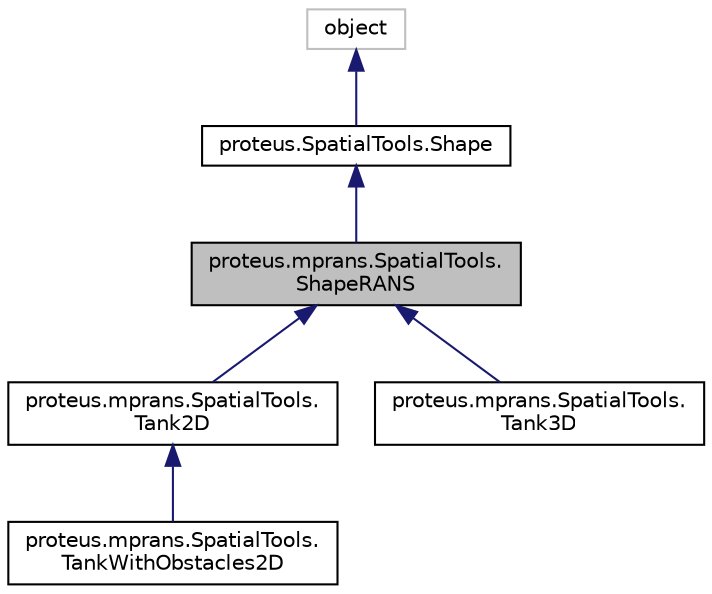 digraph "proteus.mprans.SpatialTools.ShapeRANS"
{
 // LATEX_PDF_SIZE
  edge [fontname="Helvetica",fontsize="10",labelfontname="Helvetica",labelfontsize="10"];
  node [fontname="Helvetica",fontsize="10",shape=record];
  Node1 [label="proteus.mprans.SpatialTools.\lShapeRANS",height=0.2,width=0.4,color="black", fillcolor="grey75", style="filled", fontcolor="black",tooltip=" "];
  Node2 -> Node1 [dir="back",color="midnightblue",fontsize="10",style="solid",fontname="Helvetica"];
  Node2 [label="proteus.SpatialTools.Shape",height=0.2,width=0.4,color="black", fillcolor="white", style="filled",URL="$classproteus_1_1SpatialTools_1_1Shape.html",tooltip=" "];
  Node3 -> Node2 [dir="back",color="midnightblue",fontsize="10",style="solid",fontname="Helvetica"];
  Node3 [label="object",height=0.2,width=0.4,color="grey75", fillcolor="white", style="filled",tooltip=" "];
  Node1 -> Node4 [dir="back",color="midnightblue",fontsize="10",style="solid",fontname="Helvetica"];
  Node4 [label="proteus.mprans.SpatialTools.\lTank2D",height=0.2,width=0.4,color="black", fillcolor="white", style="filled",URL="$classproteus_1_1mprans_1_1SpatialTools_1_1Tank2D.html",tooltip=" "];
  Node4 -> Node5 [dir="back",color="midnightblue",fontsize="10",style="solid",fontname="Helvetica"];
  Node5 [label="proteus.mprans.SpatialTools.\lTankWithObstacles2D",height=0.2,width=0.4,color="black", fillcolor="white", style="filled",URL="$classproteus_1_1mprans_1_1SpatialTools_1_1TankWithObstacles2D.html",tooltip=" "];
  Node1 -> Node6 [dir="back",color="midnightblue",fontsize="10",style="solid",fontname="Helvetica"];
  Node6 [label="proteus.mprans.SpatialTools.\lTank3D",height=0.2,width=0.4,color="black", fillcolor="white", style="filled",URL="$classproteus_1_1mprans_1_1SpatialTools_1_1Tank3D.html",tooltip=" "];
}
